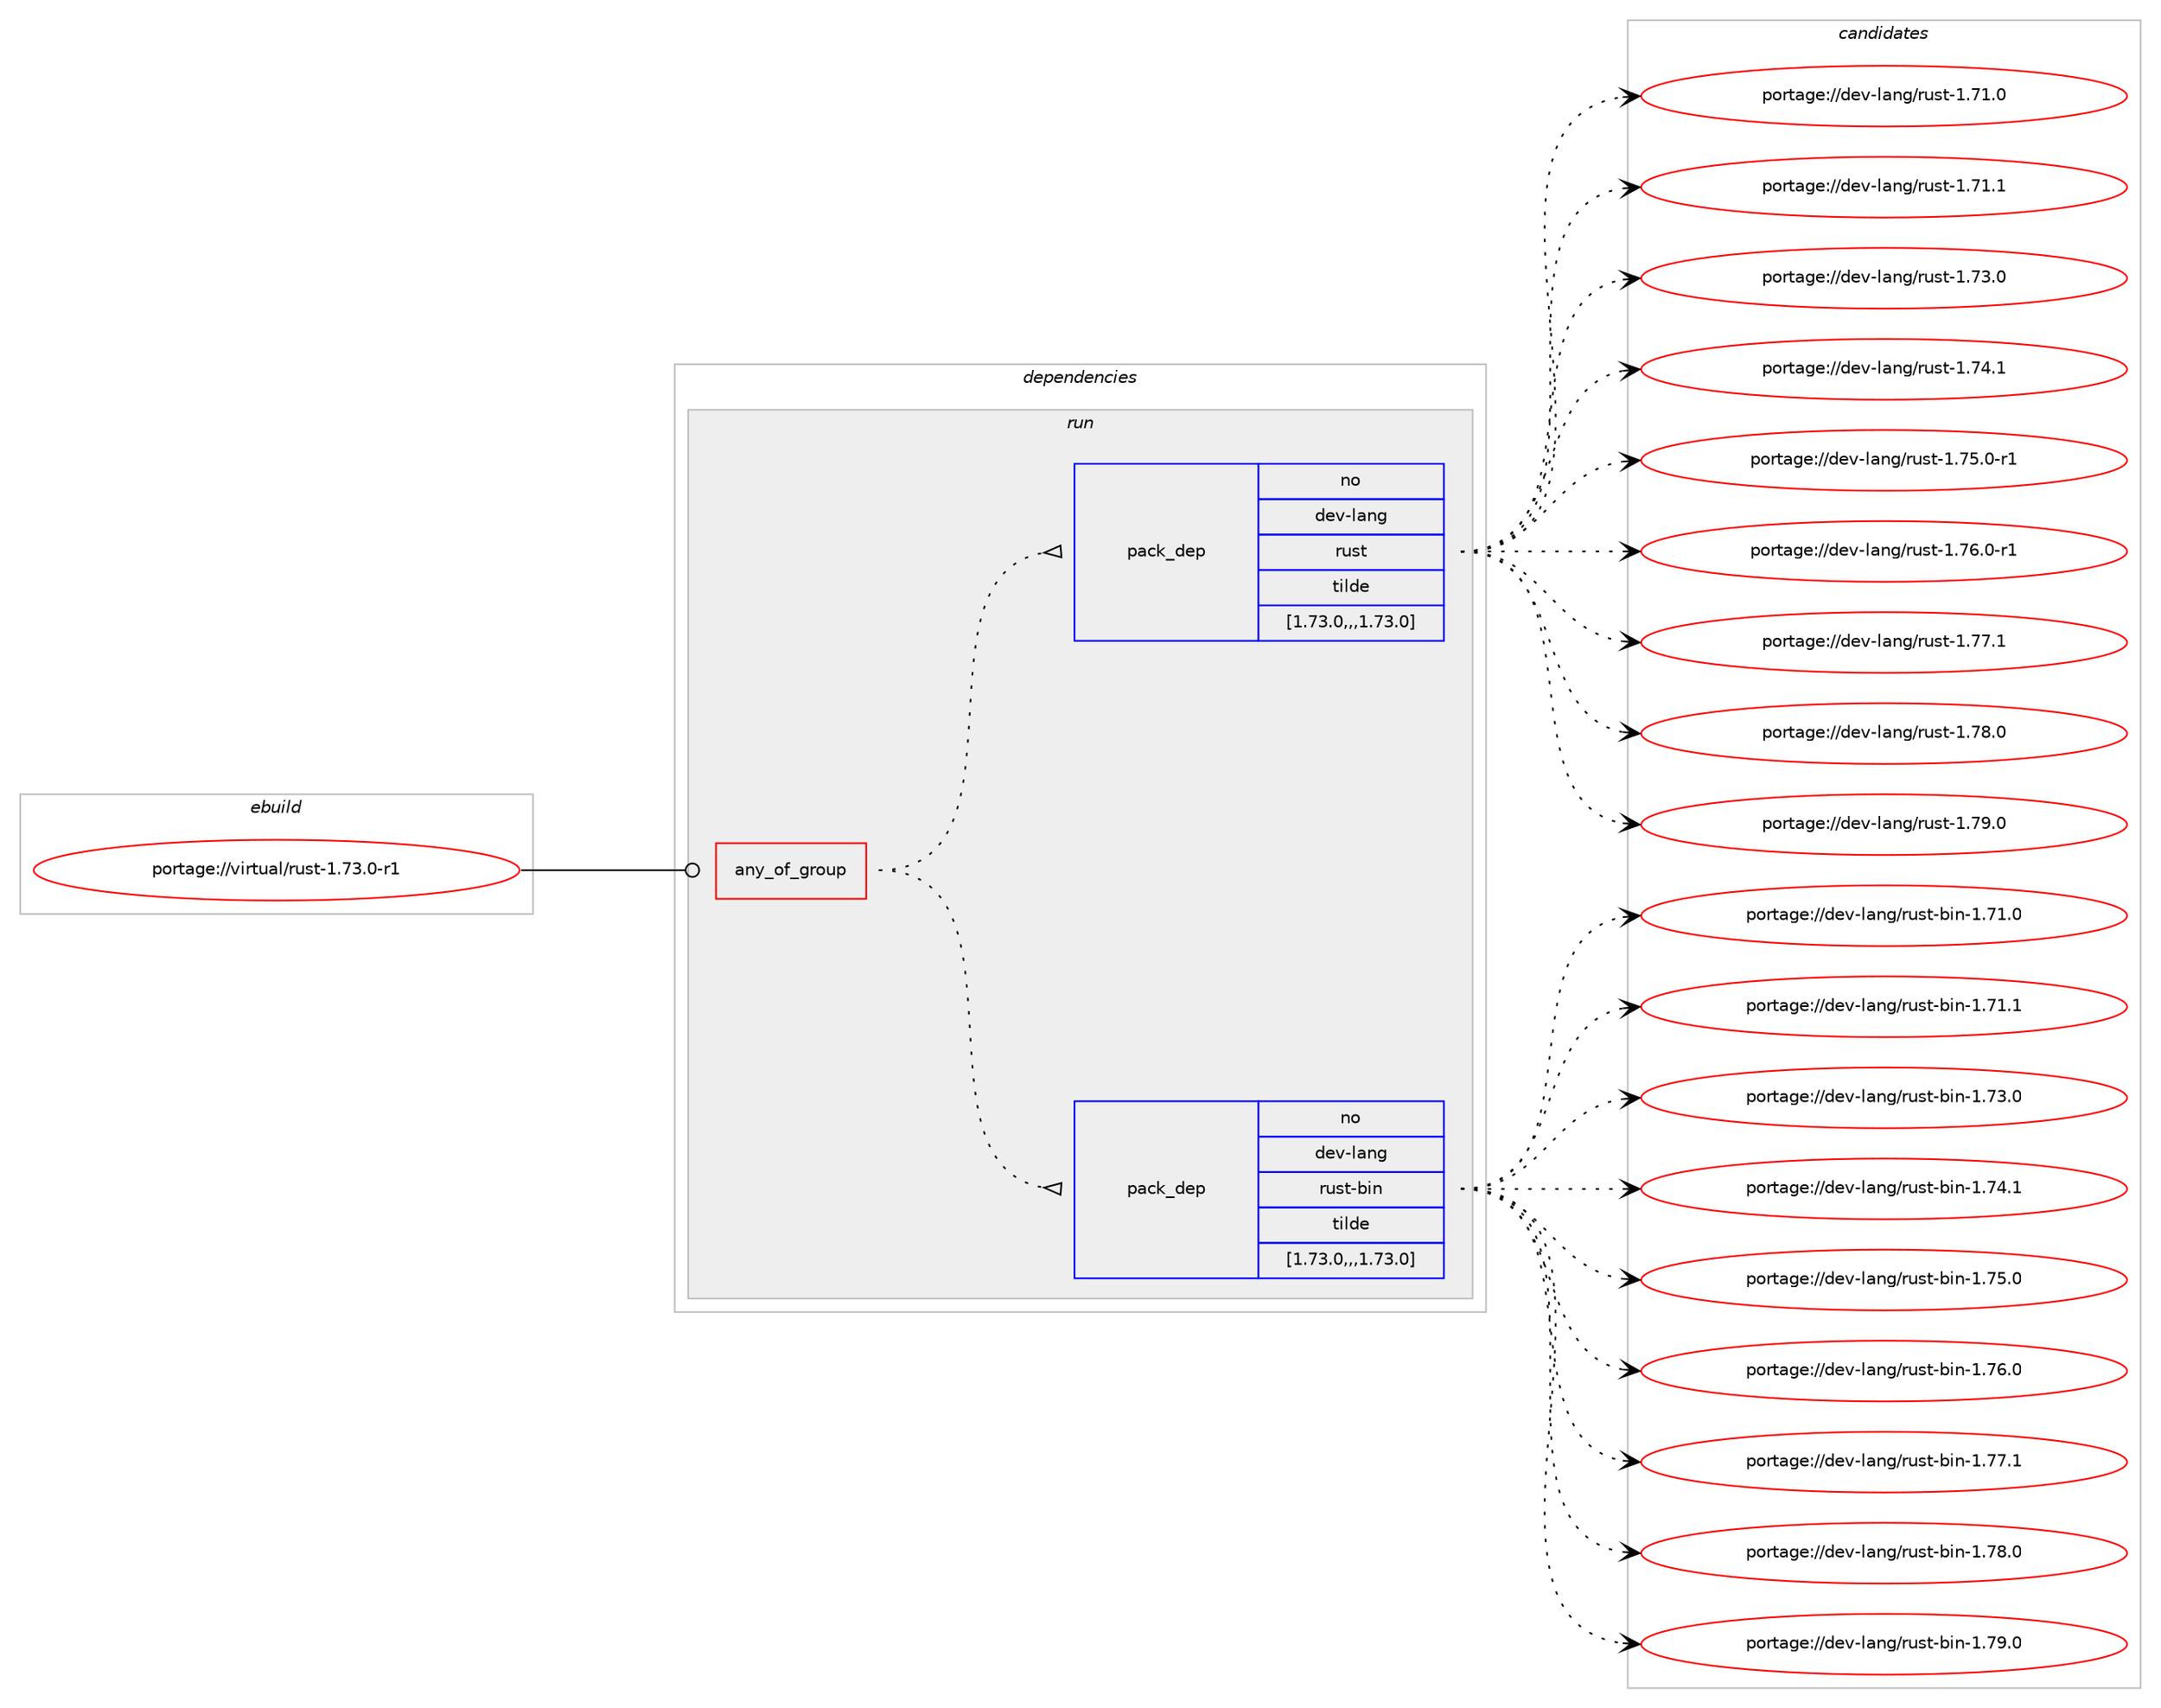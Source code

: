 digraph prolog {

# *************
# Graph options
# *************

newrank=true;
concentrate=true;
compound=true;
graph [rankdir=LR,fontname=Helvetica,fontsize=10,ranksep=1.5];#, ranksep=2.5, nodesep=0.2];
edge  [arrowhead=vee];
node  [fontname=Helvetica,fontsize=10];

# **********
# The ebuild
# **********

subgraph cluster_leftcol {
color=gray;
rank=same;
label=<<i>ebuild</i>>;
id [label="portage://virtual/rust-1.73.0-r1", color=red, width=4, href="../virtual/rust-1.73.0-r1.svg"];
}

# ****************
# The dependencies
# ****************

subgraph cluster_midcol {
color=gray;
label=<<i>dependencies</i>>;
subgraph cluster_compile {
fillcolor="#eeeeee";
style=filled;
label=<<i>compile</i>>;
}
subgraph cluster_compileandrun {
fillcolor="#eeeeee";
style=filled;
label=<<i>compile and run</i>>;
}
subgraph cluster_run {
fillcolor="#eeeeee";
style=filled;
label=<<i>run</i>>;
subgraph any2944 {
dependency435257 [label=<<TABLE BORDER="0" CELLBORDER="1" CELLSPACING="0" CELLPADDING="4"><TR><TD CELLPADDING="10">any_of_group</TD></TR></TABLE>>, shape=none, color=red];subgraph pack316236 {
dependency435258 [label=<<TABLE BORDER="0" CELLBORDER="1" CELLSPACING="0" CELLPADDING="4" WIDTH="220"><TR><TD ROWSPAN="6" CELLPADDING="30">pack_dep</TD></TR><TR><TD WIDTH="110">no</TD></TR><TR><TD>dev-lang</TD></TR><TR><TD>rust-bin</TD></TR><TR><TD>tilde</TD></TR><TR><TD>[1.73.0,,,1.73.0]</TD></TR></TABLE>>, shape=none, color=blue];
}
dependency435257:e -> dependency435258:w [weight=20,style="dotted",arrowhead="oinv"];
subgraph pack316237 {
dependency435259 [label=<<TABLE BORDER="0" CELLBORDER="1" CELLSPACING="0" CELLPADDING="4" WIDTH="220"><TR><TD ROWSPAN="6" CELLPADDING="30">pack_dep</TD></TR><TR><TD WIDTH="110">no</TD></TR><TR><TD>dev-lang</TD></TR><TR><TD>rust</TD></TR><TR><TD>tilde</TD></TR><TR><TD>[1.73.0,,,1.73.0]</TD></TR></TABLE>>, shape=none, color=blue];
}
dependency435257:e -> dependency435259:w [weight=20,style="dotted",arrowhead="oinv"];
}
id:e -> dependency435257:w [weight=20,style="solid",arrowhead="odot"];
}
}

# **************
# The candidates
# **************

subgraph cluster_choices {
rank=same;
color=gray;
label=<<i>candidates</i>>;

subgraph choice316236 {
color=black;
nodesep=1;
choice100101118451089711010347114117115116459810511045494655494648 [label="portage://dev-lang/rust-bin-1.71.0", color=red, width=4,href="../dev-lang/rust-bin-1.71.0.svg"];
choice100101118451089711010347114117115116459810511045494655494649 [label="portage://dev-lang/rust-bin-1.71.1", color=red, width=4,href="../dev-lang/rust-bin-1.71.1.svg"];
choice100101118451089711010347114117115116459810511045494655514648 [label="portage://dev-lang/rust-bin-1.73.0", color=red, width=4,href="../dev-lang/rust-bin-1.73.0.svg"];
choice100101118451089711010347114117115116459810511045494655524649 [label="portage://dev-lang/rust-bin-1.74.1", color=red, width=4,href="../dev-lang/rust-bin-1.74.1.svg"];
choice100101118451089711010347114117115116459810511045494655534648 [label="portage://dev-lang/rust-bin-1.75.0", color=red, width=4,href="../dev-lang/rust-bin-1.75.0.svg"];
choice100101118451089711010347114117115116459810511045494655544648 [label="portage://dev-lang/rust-bin-1.76.0", color=red, width=4,href="../dev-lang/rust-bin-1.76.0.svg"];
choice100101118451089711010347114117115116459810511045494655554649 [label="portage://dev-lang/rust-bin-1.77.1", color=red, width=4,href="../dev-lang/rust-bin-1.77.1.svg"];
choice100101118451089711010347114117115116459810511045494655564648 [label="portage://dev-lang/rust-bin-1.78.0", color=red, width=4,href="../dev-lang/rust-bin-1.78.0.svg"];
choice100101118451089711010347114117115116459810511045494655574648 [label="portage://dev-lang/rust-bin-1.79.0", color=red, width=4,href="../dev-lang/rust-bin-1.79.0.svg"];
dependency435258:e -> choice100101118451089711010347114117115116459810511045494655494648:w [style=dotted,weight="100"];
dependency435258:e -> choice100101118451089711010347114117115116459810511045494655494649:w [style=dotted,weight="100"];
dependency435258:e -> choice100101118451089711010347114117115116459810511045494655514648:w [style=dotted,weight="100"];
dependency435258:e -> choice100101118451089711010347114117115116459810511045494655524649:w [style=dotted,weight="100"];
dependency435258:e -> choice100101118451089711010347114117115116459810511045494655534648:w [style=dotted,weight="100"];
dependency435258:e -> choice100101118451089711010347114117115116459810511045494655544648:w [style=dotted,weight="100"];
dependency435258:e -> choice100101118451089711010347114117115116459810511045494655554649:w [style=dotted,weight="100"];
dependency435258:e -> choice100101118451089711010347114117115116459810511045494655564648:w [style=dotted,weight="100"];
dependency435258:e -> choice100101118451089711010347114117115116459810511045494655574648:w [style=dotted,weight="100"];
}
subgraph choice316237 {
color=black;
nodesep=1;
choice10010111845108971101034711411711511645494655494648 [label="portage://dev-lang/rust-1.71.0", color=red, width=4,href="../dev-lang/rust-1.71.0.svg"];
choice10010111845108971101034711411711511645494655494649 [label="portage://dev-lang/rust-1.71.1", color=red, width=4,href="../dev-lang/rust-1.71.1.svg"];
choice10010111845108971101034711411711511645494655514648 [label="portage://dev-lang/rust-1.73.0", color=red, width=4,href="../dev-lang/rust-1.73.0.svg"];
choice10010111845108971101034711411711511645494655524649 [label="portage://dev-lang/rust-1.74.1", color=red, width=4,href="../dev-lang/rust-1.74.1.svg"];
choice100101118451089711010347114117115116454946555346484511449 [label="portage://dev-lang/rust-1.75.0-r1", color=red, width=4,href="../dev-lang/rust-1.75.0-r1.svg"];
choice100101118451089711010347114117115116454946555446484511449 [label="portage://dev-lang/rust-1.76.0-r1", color=red, width=4,href="../dev-lang/rust-1.76.0-r1.svg"];
choice10010111845108971101034711411711511645494655554649 [label="portage://dev-lang/rust-1.77.1", color=red, width=4,href="../dev-lang/rust-1.77.1.svg"];
choice10010111845108971101034711411711511645494655564648 [label="portage://dev-lang/rust-1.78.0", color=red, width=4,href="../dev-lang/rust-1.78.0.svg"];
choice10010111845108971101034711411711511645494655574648 [label="portage://dev-lang/rust-1.79.0", color=red, width=4,href="../dev-lang/rust-1.79.0.svg"];
dependency435259:e -> choice10010111845108971101034711411711511645494655494648:w [style=dotted,weight="100"];
dependency435259:e -> choice10010111845108971101034711411711511645494655494649:w [style=dotted,weight="100"];
dependency435259:e -> choice10010111845108971101034711411711511645494655514648:w [style=dotted,weight="100"];
dependency435259:e -> choice10010111845108971101034711411711511645494655524649:w [style=dotted,weight="100"];
dependency435259:e -> choice100101118451089711010347114117115116454946555346484511449:w [style=dotted,weight="100"];
dependency435259:e -> choice100101118451089711010347114117115116454946555446484511449:w [style=dotted,weight="100"];
dependency435259:e -> choice10010111845108971101034711411711511645494655554649:w [style=dotted,weight="100"];
dependency435259:e -> choice10010111845108971101034711411711511645494655564648:w [style=dotted,weight="100"];
dependency435259:e -> choice10010111845108971101034711411711511645494655574648:w [style=dotted,weight="100"];
}
}

}
